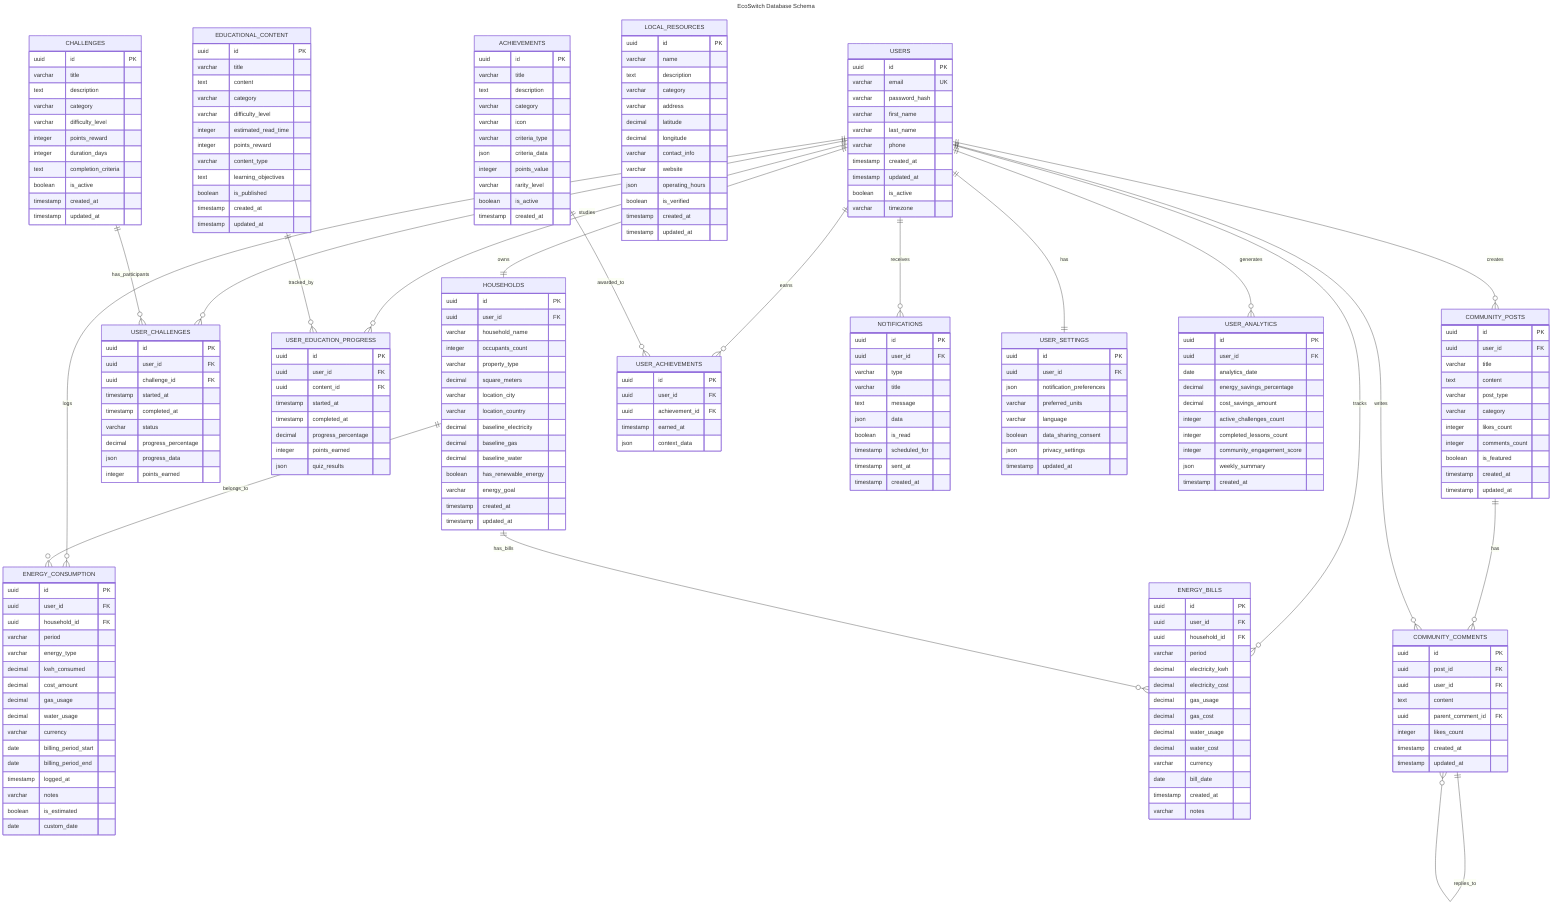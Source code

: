 ---
title: EcoSwitch Database Schema
---
erDiagram
    %% Core User Management
    USERS {
        uuid id PK
        varchar email UK
        varchar password_hash
        varchar first_name
        varchar last_name
        varchar phone
        timestamp created_at
        timestamp updated_at
        boolean is_active
        varchar timezone
    }

    %% Household Information (HomeDataScreen)
    HOUSEHOLDS {
        uuid id PK
        uuid user_id FK
        varchar household_name
        integer occupants_count
        varchar property_type
        decimal square_meters
        varchar location_city
        varchar location_country
        decimal baseline_electricity
        decimal baseline_gas
        decimal baseline_water
        boolean has_renewable_energy
        varchar energy_goal
        timestamp created_at
        timestamp updated_at
    }

    %% Energy Consumption Tracking (BaseConsumptionScreen)
    ENERGY_CONSUMPTION {
        uuid id PK
        uuid user_id FK
        uuid household_id FK
        varchar period
        varchar energy_type
        decimal kwh_consumed
        decimal cost_amount
        decimal gas_usage
        decimal water_usage
        varchar currency
        date billing_period_start
        date billing_period_end
        timestamp logged_at
        varchar notes
        boolean is_estimated
        date custom_date
    }

    %% Detailed Energy Bills (for comprehensive tracking)
    ENERGY_BILLS {
        uuid id PK
        uuid user_id FK
        uuid household_id FK
        varchar period
        decimal electricity_kwh
        decimal electricity_cost
        decimal gas_usage
        decimal gas_cost
        decimal water_usage
        decimal water_cost
        varchar currency
        date bill_date
        timestamp created_at
        varchar notes
    }

    %% Challenges System
    CHALLENGES {
        uuid id PK
        varchar title
        text description
        varchar category
        varchar difficulty_level
        integer points_reward
        integer duration_days
        text completion_criteria
        boolean is_active
        timestamp created_at
        timestamp updated_at
    }

    %% User Challenge Progress
    USER_CHALLENGES {
        uuid id PK
        uuid user_id FK
        uuid challenge_id FK
        timestamp started_at
        timestamp completed_at
        varchar status
        decimal progress_percentage
        json progress_data
        integer points_earned
    }

    %% Educational Content
    EDUCATIONAL_CONTENT {
        uuid id PK
        varchar title
        text content
        varchar category
        varchar difficulty_level
        integer estimated_read_time
        integer points_reward
        varchar content_type
        text learning_objectives
        boolean is_published
        timestamp created_at
        timestamp updated_at
    }

    %% User Education Progress
    USER_EDUCATION_PROGRESS {
        uuid id PK
        uuid user_id FK
        uuid content_id FK
        timestamp started_at
        timestamp completed_at
        decimal progress_percentage
        integer points_earned
        json quiz_results
    }

    %% Community Posts
    COMMUNITY_POSTS {
        uuid id PK
        uuid user_id FK
        varchar title
        text content
        varchar post_type
        varchar category
        integer likes_count
        integer comments_count
        boolean is_featured
        timestamp created_at
        timestamp updated_at
    }

    %% Community Comments
    COMMUNITY_COMMENTS {
        uuid id PK
        uuid post_id FK
        uuid user_id FK
        text content
        uuid parent_comment_id FK
        integer likes_count
        timestamp created_at
        timestamp updated_at
    }

    %% Local Resources
    LOCAL_RESOURCES {
        uuid id PK
        varchar name
        text description
        varchar category
        varchar address
        decimal latitude
        decimal longitude
        varchar contact_info
        varchar website
        json operating_hours
        boolean is_verified
        timestamp created_at
        timestamp updated_at
    }

    %% Achievements System
    ACHIEVEMENTS {
        uuid id PK
        varchar title
        text description
        varchar category
        varchar icon
        varchar criteria_type
        json criteria_data
        integer points_value
        varchar rarity_level
        boolean is_active
        timestamp created_at
    }

    %% User Achievements
    USER_ACHIEVEMENTS {
        uuid id PK
        uuid user_id FK
        uuid achievement_id FK
        timestamp earned_at
        json context_data
    }

    %% Notifications System
    NOTIFICATIONS {
        uuid id PK
        uuid user_id FK
        varchar type
        varchar title
        text message
        json data
        boolean is_read
        timestamp scheduled_for
        timestamp sent_at
        timestamp created_at
    }

    %% User Settings
    USER_SETTINGS {
        uuid id PK
        uuid user_id FK
        json notification_preferences
        varchar preferred_units
        varchar language
        boolean data_sharing_consent
        json privacy_settings
        timestamp updated_at
    }

    %% Analytics and Insights (Calculo de ahorro y metrica)
    USER_ANALYTICS {
        uuid id PK
        uuid user_id FK
        date analytics_date
        decimal energy_savings_percentage
        decimal cost_savings_amount
        integer active_challenges_count
        integer completed_lessons_count
        integer community_engagement_score
        json weekly_summary
        timestamp created_at
    }

    %% Relationships
    USERS ||--|| HOUSEHOLDS : owns
    USERS ||--o{ ENERGY_CONSUMPTION : logs
    HOUSEHOLDS ||--o{ ENERGY_CONSUMPTION : belongs_to
    USERS ||--o{ ENERGY_BILLS : tracks
    HOUSEHOLDS ||--o{ ENERGY_BILLS : has_bills
    
    USERS ||--o{ USER_CHALLENGES : participates
    CHALLENGES ||--o{ USER_CHALLENGES : has_participants
    
    USERS ||--o{ USER_EDUCATION_PROGRESS : studies
    EDUCATIONAL_CONTENT ||--o{ USER_EDUCATION_PROGRESS : tracked_by
    
    USERS ||--o{ COMMUNITY_POSTS : creates
    COMMUNITY_POSTS ||--o{ COMMUNITY_COMMENTS : has
    USERS ||--o{ COMMUNITY_COMMENTS : writes
    COMMUNITY_COMMENTS ||--o{ COMMUNITY_COMMENTS : replies_to
    
    USERS ||--o{ USER_ACHIEVEMENTS : earns
    ACHIEVEMENTS ||--o{ USER_ACHIEVEMENTS : awarded_to
    
    USERS ||--o{ NOTIFICATIONS : receives
    USERS ||--|| USER_SETTINGS : has
    USERS ||--o{ USER_ANALYTICS : generates